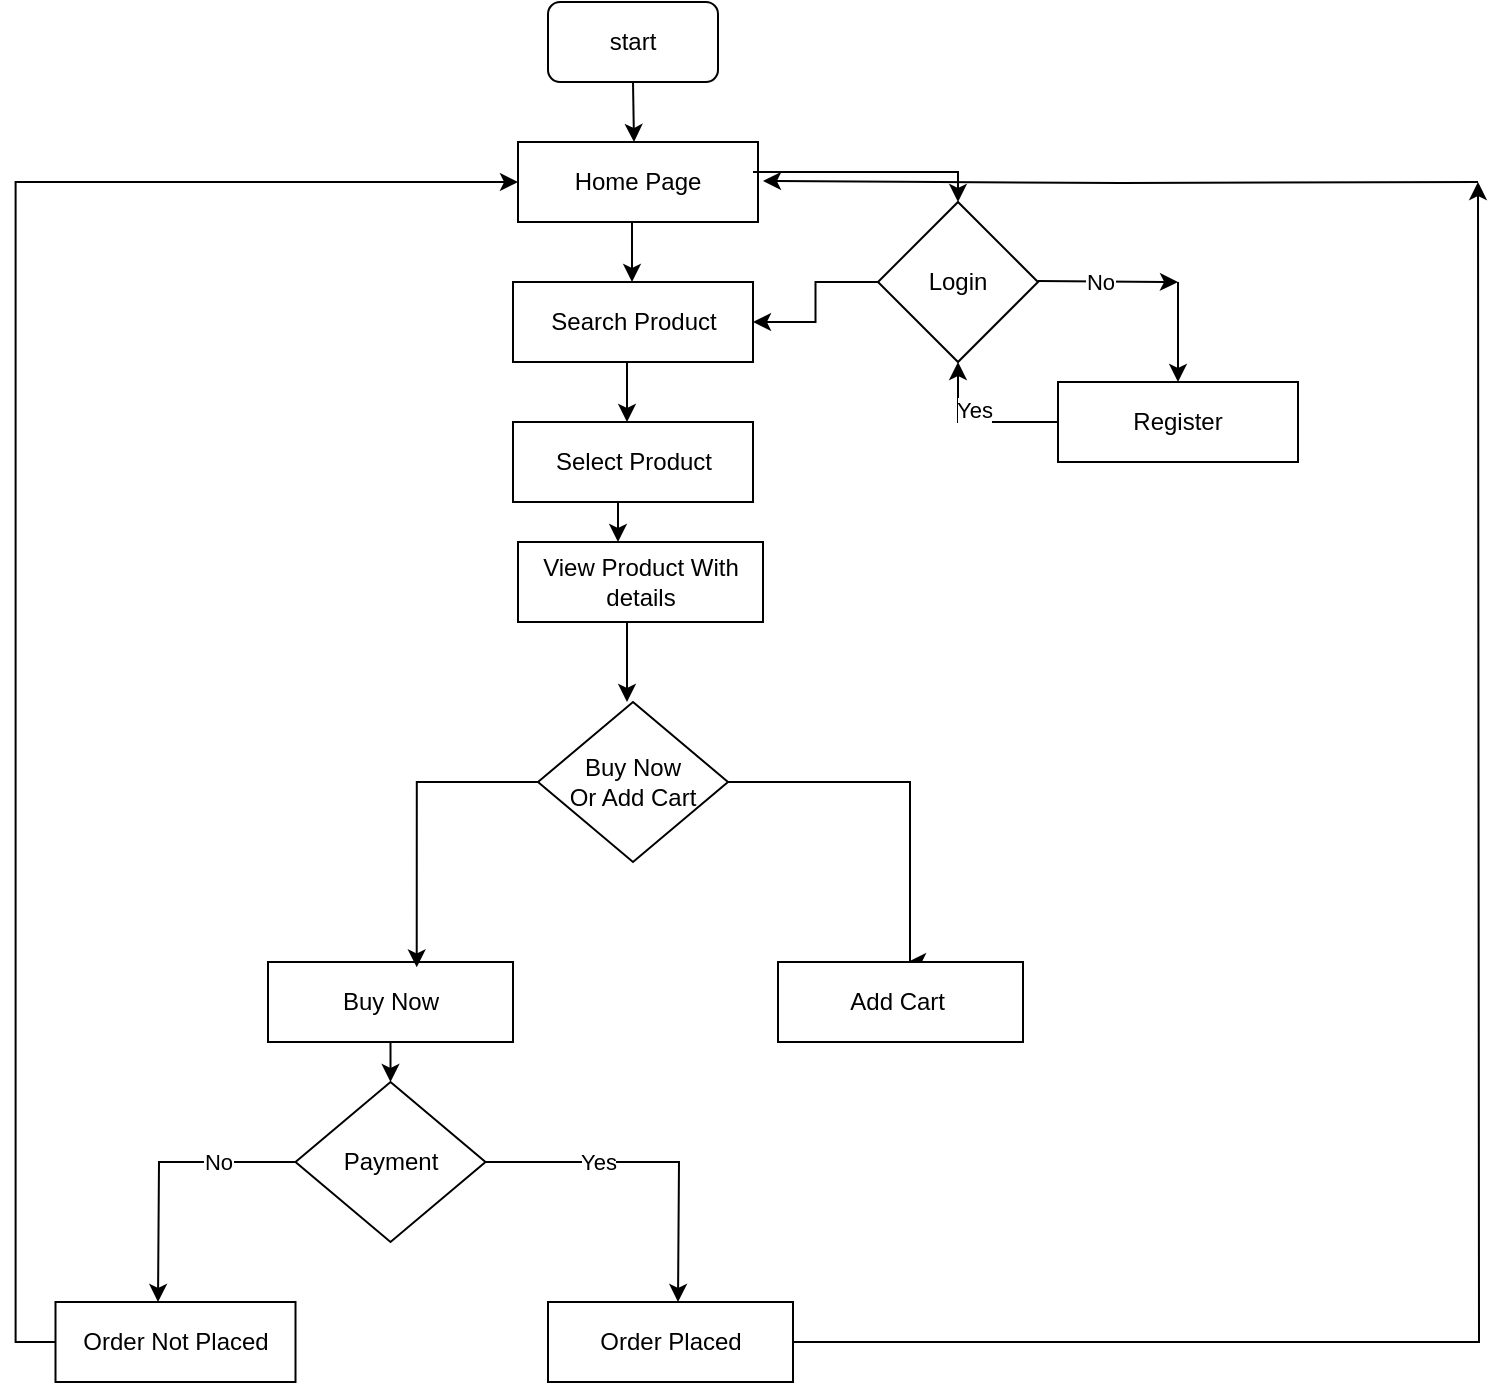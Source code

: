 <mxfile version="24.6.4" type="device">
  <diagram name="Page-1" id="yI1F63k1aHLhiheeUxLY">
    <mxGraphModel dx="794" dy="454" grid="1" gridSize="10" guides="1" tooltips="1" connect="1" arrows="1" fold="1" page="1" pageScale="1" pageWidth="850" pageHeight="1100" math="0" shadow="0">
      <root>
        <mxCell id="0" />
        <mxCell id="1" parent="0" />
        <mxCell id="IVQYyiOwmp4hK54MeSZP-1" value="start" style="rounded=1;whiteSpace=wrap;html=1;" vertex="1" parent="1">
          <mxGeometry x="305" y="10" width="85" height="40" as="geometry" />
        </mxCell>
        <mxCell id="IVQYyiOwmp4hK54MeSZP-2" value="" style="endArrow=classic;html=1;rounded=0;exitX=0.5;exitY=1;exitDx=0;exitDy=0;" edge="1" parent="1" source="IVQYyiOwmp4hK54MeSZP-1">
          <mxGeometry width="50" height="50" relative="1" as="geometry">
            <mxPoint x="380" y="260" as="sourcePoint" />
            <mxPoint x="348" y="80" as="targetPoint" />
          </mxGeometry>
        </mxCell>
        <mxCell id="IVQYyiOwmp4hK54MeSZP-49" style="edgeStyle=orthogonalEdgeStyle;rounded=0;orthogonalLoop=1;jettySize=auto;html=1;" edge="1" parent="1">
          <mxGeometry relative="1" as="geometry">
            <mxPoint x="412.5" y="99.5" as="targetPoint" />
            <mxPoint x="770" y="100" as="sourcePoint" />
          </mxGeometry>
        </mxCell>
        <mxCell id="IVQYyiOwmp4hK54MeSZP-3" value="Home Page" style="rounded=0;whiteSpace=wrap;html=1;" vertex="1" parent="1">
          <mxGeometry x="290" y="80" width="120" height="40" as="geometry" />
        </mxCell>
        <mxCell id="IVQYyiOwmp4hK54MeSZP-5" value="" style="endArrow=classic;html=1;rounded=0;" edge="1" parent="1">
          <mxGeometry width="50" height="50" relative="1" as="geometry">
            <mxPoint x="630" y="210" as="sourcePoint" />
            <mxPoint x="600" y="210" as="targetPoint" />
          </mxGeometry>
        </mxCell>
        <mxCell id="IVQYyiOwmp4hK54MeSZP-6" value="" style="endArrow=classic;html=1;rounded=0;exitX=0.5;exitY=1;exitDx=0;exitDy=0;" edge="1" parent="1">
          <mxGeometry width="50" height="50" relative="1" as="geometry">
            <mxPoint x="340" y="250" as="sourcePoint" />
            <mxPoint x="340" y="280" as="targetPoint" />
          </mxGeometry>
        </mxCell>
        <mxCell id="IVQYyiOwmp4hK54MeSZP-7" value="" style="endArrow=classic;html=1;rounded=0;entryX=0.5;entryY=0;entryDx=0;entryDy=0;" edge="1" parent="1" target="IVQYyiOwmp4hK54MeSZP-22">
          <mxGeometry width="50" height="50" relative="1" as="geometry">
            <mxPoint x="620" y="150" as="sourcePoint" />
            <mxPoint x="619.5" y="170" as="targetPoint" />
            <Array as="points" />
          </mxGeometry>
        </mxCell>
        <mxCell id="IVQYyiOwmp4hK54MeSZP-8" value="" style="endArrow=classic;html=1;rounded=0;exitX=0.5;exitY=1;exitDx=0;exitDy=0;" edge="1" parent="1">
          <mxGeometry width="50" height="50" relative="1" as="geometry">
            <mxPoint x="344.5" y="190" as="sourcePoint" />
            <mxPoint x="344.5" y="220" as="targetPoint" />
          </mxGeometry>
        </mxCell>
        <mxCell id="IVQYyiOwmp4hK54MeSZP-9" value="" style="endArrow=classic;html=1;rounded=0;" edge="1" parent="1">
          <mxGeometry width="50" height="50" relative="1" as="geometry">
            <mxPoint x="347" y="140" as="sourcePoint" />
            <mxPoint x="347" y="150" as="targetPoint" />
            <Array as="points">
              <mxPoint x="347" y="120" />
            </Array>
          </mxGeometry>
        </mxCell>
        <mxCell id="IVQYyiOwmp4hK54MeSZP-16" value="Select Product" style="rounded=0;whiteSpace=wrap;html=1;" vertex="1" parent="1">
          <mxGeometry x="287.5" y="220" width="120" height="40" as="geometry" />
        </mxCell>
        <mxCell id="IVQYyiOwmp4hK54MeSZP-18" value="Search Product" style="rounded=0;whiteSpace=wrap;html=1;" vertex="1" parent="1">
          <mxGeometry x="287.5" y="150" width="120" height="40" as="geometry" />
        </mxCell>
        <mxCell id="IVQYyiOwmp4hK54MeSZP-19" value="View Product With details" style="rounded=0;whiteSpace=wrap;html=1;" vertex="1" parent="1">
          <mxGeometry x="290" y="280" width="122.5" height="40" as="geometry" />
        </mxCell>
        <mxCell id="IVQYyiOwmp4hK54MeSZP-41" style="edgeStyle=orthogonalEdgeStyle;rounded=0;orthogonalLoop=1;jettySize=auto;html=1;exitX=0;exitY=0.5;exitDx=0;exitDy=0;entryX=1;entryY=0.5;entryDx=0;entryDy=0;" edge="1" parent="1" source="IVQYyiOwmp4hK54MeSZP-20" target="IVQYyiOwmp4hK54MeSZP-18">
          <mxGeometry relative="1" as="geometry" />
        </mxCell>
        <mxCell id="IVQYyiOwmp4hK54MeSZP-20" value="Login" style="rhombus;whiteSpace=wrap;html=1;" vertex="1" parent="1">
          <mxGeometry x="470" y="110" width="80" height="80" as="geometry" />
        </mxCell>
        <mxCell id="IVQYyiOwmp4hK54MeSZP-21" value="" style="endArrow=classic;html=1;rounded=0;exitX=0.5;exitY=1;exitDx=0;exitDy=0;" edge="1" parent="1">
          <mxGeometry width="50" height="50" relative="1" as="geometry">
            <mxPoint x="550" y="149.5" as="sourcePoint" />
            <mxPoint x="620" y="150" as="targetPoint" />
          </mxGeometry>
        </mxCell>
        <mxCell id="IVQYyiOwmp4hK54MeSZP-23" value="No" style="edgeLabel;html=1;align=center;verticalAlign=middle;resizable=0;points=[];" vertex="1" connectable="0" parent="IVQYyiOwmp4hK54MeSZP-21">
          <mxGeometry x="-0.044" y="1" relative="1" as="geometry">
            <mxPoint x="-3" y="1" as="offset" />
          </mxGeometry>
        </mxCell>
        <mxCell id="IVQYyiOwmp4hK54MeSZP-39" style="edgeStyle=orthogonalEdgeStyle;rounded=0;orthogonalLoop=1;jettySize=auto;html=1;" edge="1" parent="1" source="IVQYyiOwmp4hK54MeSZP-22" target="IVQYyiOwmp4hK54MeSZP-20">
          <mxGeometry relative="1" as="geometry">
            <mxPoint x="620" y="300" as="targetPoint" />
          </mxGeometry>
        </mxCell>
        <mxCell id="IVQYyiOwmp4hK54MeSZP-40" value="Yes" style="edgeLabel;html=1;align=center;verticalAlign=middle;resizable=0;points=[];" vertex="1" connectable="0" parent="IVQYyiOwmp4hK54MeSZP-39">
          <mxGeometry x="-0.008" y="-3" relative="1" as="geometry">
            <mxPoint x="-3" y="-3" as="offset" />
          </mxGeometry>
        </mxCell>
        <mxCell id="IVQYyiOwmp4hK54MeSZP-22" value="Register" style="rounded=0;whiteSpace=wrap;html=1;" vertex="1" parent="1">
          <mxGeometry x="560" y="200" width="120" height="40" as="geometry" />
        </mxCell>
        <mxCell id="IVQYyiOwmp4hK54MeSZP-24" style="edgeStyle=orthogonalEdgeStyle;rounded=0;orthogonalLoop=1;jettySize=auto;html=1;entryX=0.5;entryY=0;entryDx=0;entryDy=0;" edge="1" parent="1" target="IVQYyiOwmp4hK54MeSZP-20">
          <mxGeometry relative="1" as="geometry">
            <mxPoint x="407.5" y="95" as="sourcePoint" />
            <mxPoint x="517.5" y="105" as="targetPoint" />
            <Array as="points">
              <mxPoint x="510" y="95" />
            </Array>
          </mxGeometry>
        </mxCell>
        <mxCell id="IVQYyiOwmp4hK54MeSZP-38" value="" style="edgeStyle=orthogonalEdgeStyle;rounded=0;orthogonalLoop=1;jettySize=auto;html=1;" edge="1" parent="1" source="IVQYyiOwmp4hK54MeSZP-26" target="IVQYyiOwmp4hK54MeSZP-37">
          <mxGeometry relative="1" as="geometry" />
        </mxCell>
        <mxCell id="IVQYyiOwmp4hK54MeSZP-26" value="Buy Now" style="rounded=0;whiteSpace=wrap;html=1;" vertex="1" parent="1">
          <mxGeometry x="165" y="490" width="122.5" height="40" as="geometry" />
        </mxCell>
        <mxCell id="IVQYyiOwmp4hK54MeSZP-35" style="edgeStyle=orthogonalEdgeStyle;rounded=0;orthogonalLoop=1;jettySize=auto;html=1;exitX=1;exitY=0.5;exitDx=0;exitDy=0;" edge="1" parent="1">
          <mxGeometry relative="1" as="geometry">
            <mxPoint x="485" y="490" as="targetPoint" />
            <mxPoint x="390" y="400" as="sourcePoint" />
            <Array as="points">
              <mxPoint x="486" y="400" />
            </Array>
          </mxGeometry>
        </mxCell>
        <mxCell id="IVQYyiOwmp4hK54MeSZP-27" value="Buy Now&lt;div&gt;Or Add Cart&lt;/div&gt;" style="rhombus;whiteSpace=wrap;html=1;" vertex="1" parent="1">
          <mxGeometry x="300" y="360" width="95" height="80" as="geometry" />
        </mxCell>
        <mxCell id="IVQYyiOwmp4hK54MeSZP-33" value="" style="endArrow=classic;html=1;rounded=0;" edge="1" parent="1">
          <mxGeometry width="50" height="50" relative="1" as="geometry">
            <mxPoint x="344.5" y="320" as="sourcePoint" />
            <mxPoint x="344.5" y="360" as="targetPoint" />
            <Array as="points">
              <mxPoint x="344.5" y="320" />
            </Array>
          </mxGeometry>
        </mxCell>
        <mxCell id="IVQYyiOwmp4hK54MeSZP-34" style="edgeStyle=orthogonalEdgeStyle;rounded=0;orthogonalLoop=1;jettySize=auto;html=1;entryX=0.607;entryY=0.067;entryDx=0;entryDy=0;entryPerimeter=0;" edge="1" parent="1" source="IVQYyiOwmp4hK54MeSZP-27" target="IVQYyiOwmp4hK54MeSZP-26">
          <mxGeometry relative="1" as="geometry" />
        </mxCell>
        <mxCell id="IVQYyiOwmp4hK54MeSZP-36" value="Add Cart&amp;nbsp;" style="rounded=0;whiteSpace=wrap;html=1;" vertex="1" parent="1">
          <mxGeometry x="420" y="490" width="122.5" height="40" as="geometry" />
        </mxCell>
        <mxCell id="IVQYyiOwmp4hK54MeSZP-42" value="Yes" style="edgeStyle=orthogonalEdgeStyle;rounded=0;orthogonalLoop=1;jettySize=auto;html=1;exitX=1;exitY=0.5;exitDx=0;exitDy=0;" edge="1" parent="1" source="IVQYyiOwmp4hK54MeSZP-37">
          <mxGeometry x="-0.325" relative="1" as="geometry">
            <mxPoint x="370" y="660" as="targetPoint" />
            <mxPoint as="offset" />
          </mxGeometry>
        </mxCell>
        <mxCell id="IVQYyiOwmp4hK54MeSZP-44" value="No" style="edgeStyle=orthogonalEdgeStyle;rounded=0;orthogonalLoop=1;jettySize=auto;html=1;" edge="1" parent="1" source="IVQYyiOwmp4hK54MeSZP-37">
          <mxGeometry x="-0.439" relative="1" as="geometry">
            <mxPoint x="110" y="660" as="targetPoint" />
            <mxPoint as="offset" />
          </mxGeometry>
        </mxCell>
        <mxCell id="IVQYyiOwmp4hK54MeSZP-37" value="Payment" style="rhombus;whiteSpace=wrap;html=1;" vertex="1" parent="1">
          <mxGeometry x="178.75" y="550" width="95" height="80" as="geometry" />
        </mxCell>
        <mxCell id="IVQYyiOwmp4hK54MeSZP-48" style="edgeStyle=orthogonalEdgeStyle;rounded=0;orthogonalLoop=1;jettySize=auto;html=1;exitX=1;exitY=0.5;exitDx=0;exitDy=0;" edge="1" parent="1" source="IVQYyiOwmp4hK54MeSZP-43">
          <mxGeometry relative="1" as="geometry">
            <mxPoint x="770" y="100" as="targetPoint" />
          </mxGeometry>
        </mxCell>
        <mxCell id="IVQYyiOwmp4hK54MeSZP-43" value="Order Placed" style="rounded=0;whiteSpace=wrap;html=1;" vertex="1" parent="1">
          <mxGeometry x="305" y="660" width="122.5" height="40" as="geometry" />
        </mxCell>
        <mxCell id="IVQYyiOwmp4hK54MeSZP-47" style="edgeStyle=orthogonalEdgeStyle;rounded=0;orthogonalLoop=1;jettySize=auto;html=1;exitX=0;exitY=0.5;exitDx=0;exitDy=0;entryX=0;entryY=0.5;entryDx=0;entryDy=0;" edge="1" parent="1" source="IVQYyiOwmp4hK54MeSZP-45" target="IVQYyiOwmp4hK54MeSZP-3">
          <mxGeometry relative="1" as="geometry" />
        </mxCell>
        <mxCell id="IVQYyiOwmp4hK54MeSZP-45" value="Order Not Placed" style="rounded=0;whiteSpace=wrap;html=1;" vertex="1" parent="1">
          <mxGeometry x="58.75" y="660" width="120" height="40" as="geometry" />
        </mxCell>
      </root>
    </mxGraphModel>
  </diagram>
</mxfile>
